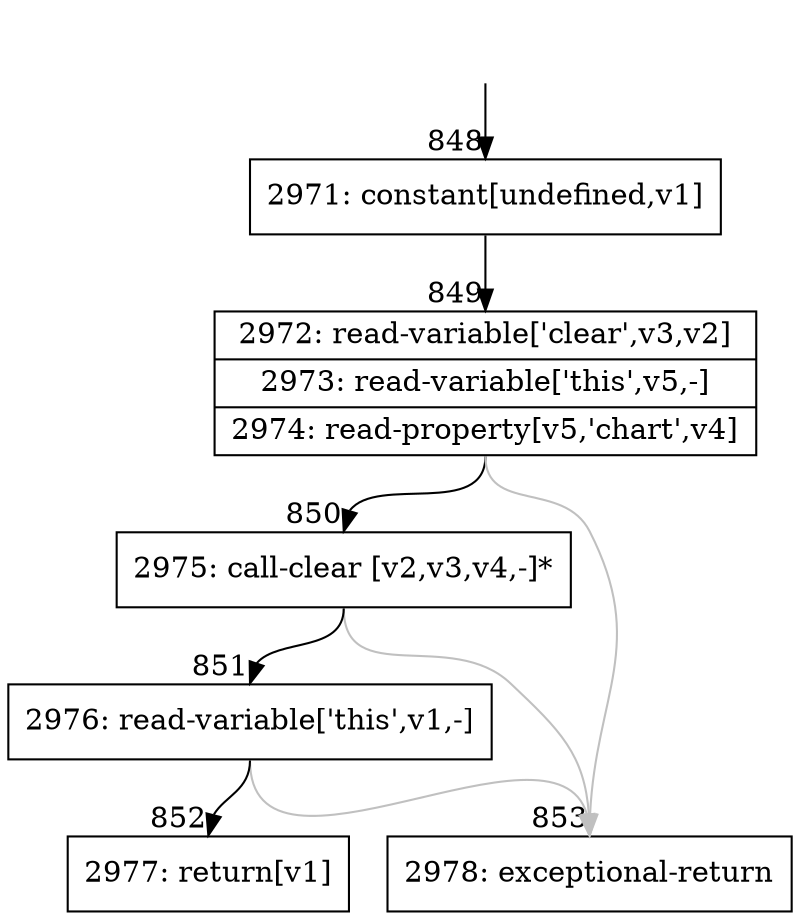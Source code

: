 digraph {
rankdir="TD"
BB_entry95[shape=none,label=""];
BB_entry95 -> BB848 [tailport=s, headport=n, headlabel="    848"]
BB848 [shape=record label="{2971: constant[undefined,v1]}" ] 
BB848 -> BB849 [tailport=s, headport=n, headlabel="      849"]
BB849 [shape=record label="{2972: read-variable['clear',v3,v2]|2973: read-variable['this',v5,-]|2974: read-property[v5,'chart',v4]}" ] 
BB849 -> BB850 [tailport=s, headport=n, headlabel="      850"]
BB849 -> BB853 [tailport=s, headport=n, color=gray, headlabel="      853"]
BB850 [shape=record label="{2975: call-clear [v2,v3,v4,-]*}" ] 
BB850 -> BB851 [tailport=s, headport=n, headlabel="      851"]
BB850 -> BB853 [tailport=s, headport=n, color=gray]
BB851 [shape=record label="{2976: read-variable['this',v1,-]}" ] 
BB851 -> BB852 [tailport=s, headport=n, headlabel="      852"]
BB851 -> BB853 [tailport=s, headport=n, color=gray]
BB852 [shape=record label="{2977: return[v1]}" ] 
BB853 [shape=record label="{2978: exceptional-return}" ] 
//#$~ 843
}
